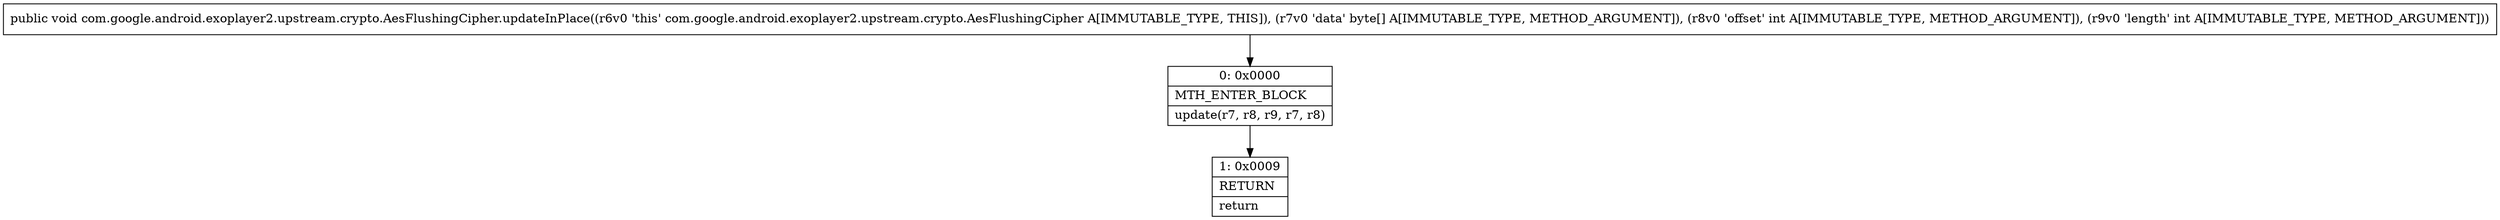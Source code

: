 digraph "CFG forcom.google.android.exoplayer2.upstream.crypto.AesFlushingCipher.updateInPlace([BII)V" {
Node_0 [shape=record,label="{0\:\ 0x0000|MTH_ENTER_BLOCK\l|update(r7, r8, r9, r7, r8)\l}"];
Node_1 [shape=record,label="{1\:\ 0x0009|RETURN\l|return\l}"];
MethodNode[shape=record,label="{public void com.google.android.exoplayer2.upstream.crypto.AesFlushingCipher.updateInPlace((r6v0 'this' com.google.android.exoplayer2.upstream.crypto.AesFlushingCipher A[IMMUTABLE_TYPE, THIS]), (r7v0 'data' byte[] A[IMMUTABLE_TYPE, METHOD_ARGUMENT]), (r8v0 'offset' int A[IMMUTABLE_TYPE, METHOD_ARGUMENT]), (r9v0 'length' int A[IMMUTABLE_TYPE, METHOD_ARGUMENT])) }"];
MethodNode -> Node_0;
Node_0 -> Node_1;
}

